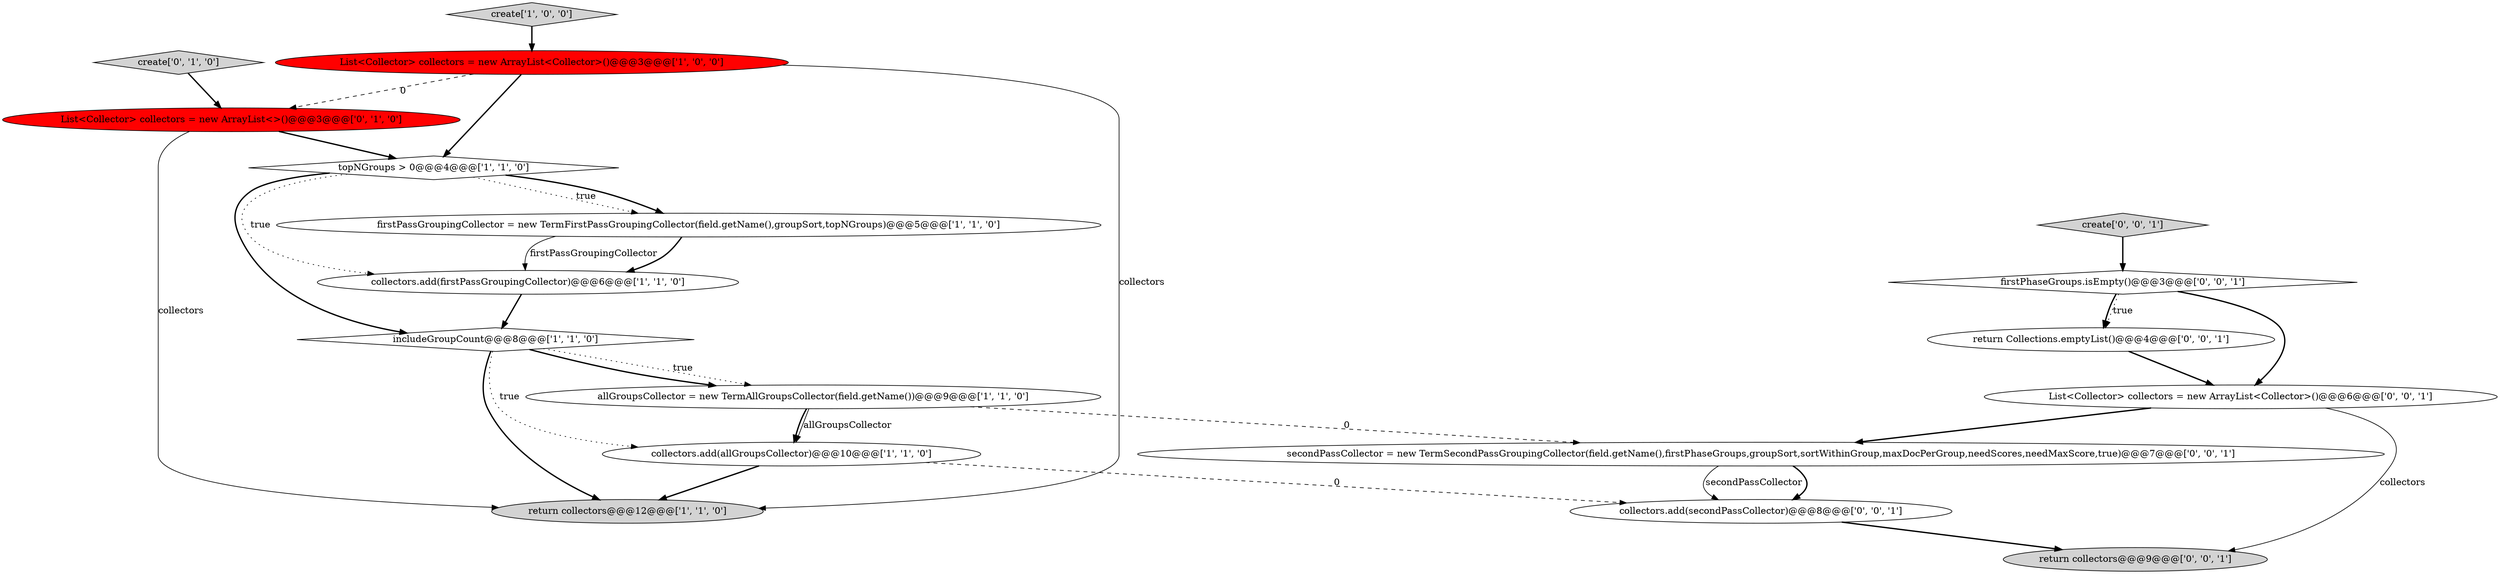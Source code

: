 digraph {
0 [style = filled, label = "collectors.add(firstPassGroupingCollector)@@@6@@@['1', '1', '0']", fillcolor = white, shape = ellipse image = "AAA0AAABBB1BBB"];
3 [style = filled, label = "return collectors@@@12@@@['1', '1', '0']", fillcolor = lightgray, shape = ellipse image = "AAA0AAABBB1BBB"];
5 [style = filled, label = "allGroupsCollector = new TermAllGroupsCollector(field.getName())@@@9@@@['1', '1', '0']", fillcolor = white, shape = ellipse image = "AAA0AAABBB1BBB"];
9 [style = filled, label = "List<Collector> collectors = new ArrayList<>()@@@3@@@['0', '1', '0']", fillcolor = red, shape = ellipse image = "AAA1AAABBB2BBB"];
12 [style = filled, label = "secondPassCollector = new TermSecondPassGroupingCollector(field.getName(),firstPhaseGroups,groupSort,sortWithinGroup,maxDocPerGroup,needScores,needMaxScore,true)@@@7@@@['0', '0', '1']", fillcolor = white, shape = ellipse image = "AAA0AAABBB3BBB"];
6 [style = filled, label = "create['1', '0', '0']", fillcolor = lightgray, shape = diamond image = "AAA0AAABBB1BBB"];
16 [style = filled, label = "collectors.add(secondPassCollector)@@@8@@@['0', '0', '1']", fillcolor = white, shape = ellipse image = "AAA0AAABBB3BBB"];
8 [style = filled, label = "collectors.add(allGroupsCollector)@@@10@@@['1', '1', '0']", fillcolor = white, shape = ellipse image = "AAA0AAABBB1BBB"];
17 [style = filled, label = "return Collections.emptyList()@@@4@@@['0', '0', '1']", fillcolor = white, shape = ellipse image = "AAA0AAABBB3BBB"];
4 [style = filled, label = "includeGroupCount@@@8@@@['1', '1', '0']", fillcolor = white, shape = diamond image = "AAA0AAABBB1BBB"];
1 [style = filled, label = "List<Collector> collectors = new ArrayList<Collector>()@@@3@@@['1', '0', '0']", fillcolor = red, shape = ellipse image = "AAA1AAABBB1BBB"];
13 [style = filled, label = "firstPhaseGroups.isEmpty()@@@3@@@['0', '0', '1']", fillcolor = white, shape = diamond image = "AAA0AAABBB3BBB"];
7 [style = filled, label = "topNGroups > 0@@@4@@@['1', '1', '0']", fillcolor = white, shape = diamond image = "AAA0AAABBB1BBB"];
15 [style = filled, label = "List<Collector> collectors = new ArrayList<Collector>()@@@6@@@['0', '0', '1']", fillcolor = white, shape = ellipse image = "AAA0AAABBB3BBB"];
10 [style = filled, label = "create['0', '1', '0']", fillcolor = lightgray, shape = diamond image = "AAA0AAABBB2BBB"];
2 [style = filled, label = "firstPassGroupingCollector = new TermFirstPassGroupingCollector(field.getName(),groupSort,topNGroups)@@@5@@@['1', '1', '0']", fillcolor = white, shape = ellipse image = "AAA0AAABBB1BBB"];
14 [style = filled, label = "create['0', '0', '1']", fillcolor = lightgray, shape = diamond image = "AAA0AAABBB3BBB"];
11 [style = filled, label = "return collectors@@@9@@@['0', '0', '1']", fillcolor = lightgray, shape = ellipse image = "AAA0AAABBB3BBB"];
7->2 [style = dotted, label="true"];
4->3 [style = bold, label=""];
5->8 [style = bold, label=""];
4->5 [style = dotted, label="true"];
13->17 [style = dotted, label="true"];
5->12 [style = dashed, label="0"];
8->16 [style = dashed, label="0"];
16->11 [style = bold, label=""];
8->3 [style = bold, label=""];
4->8 [style = dotted, label="true"];
1->9 [style = dashed, label="0"];
12->16 [style = bold, label=""];
7->4 [style = bold, label=""];
9->7 [style = bold, label=""];
7->0 [style = dotted, label="true"];
1->7 [style = bold, label=""];
6->1 [style = bold, label=""];
13->17 [style = bold, label=""];
9->3 [style = solid, label="collectors"];
2->0 [style = bold, label=""];
15->11 [style = solid, label="collectors"];
0->4 [style = bold, label=""];
2->0 [style = solid, label="firstPassGroupingCollector"];
7->2 [style = bold, label=""];
5->8 [style = solid, label="allGroupsCollector"];
17->15 [style = bold, label=""];
12->16 [style = solid, label="secondPassCollector"];
10->9 [style = bold, label=""];
15->12 [style = bold, label=""];
13->15 [style = bold, label=""];
14->13 [style = bold, label=""];
1->3 [style = solid, label="collectors"];
4->5 [style = bold, label=""];
}
